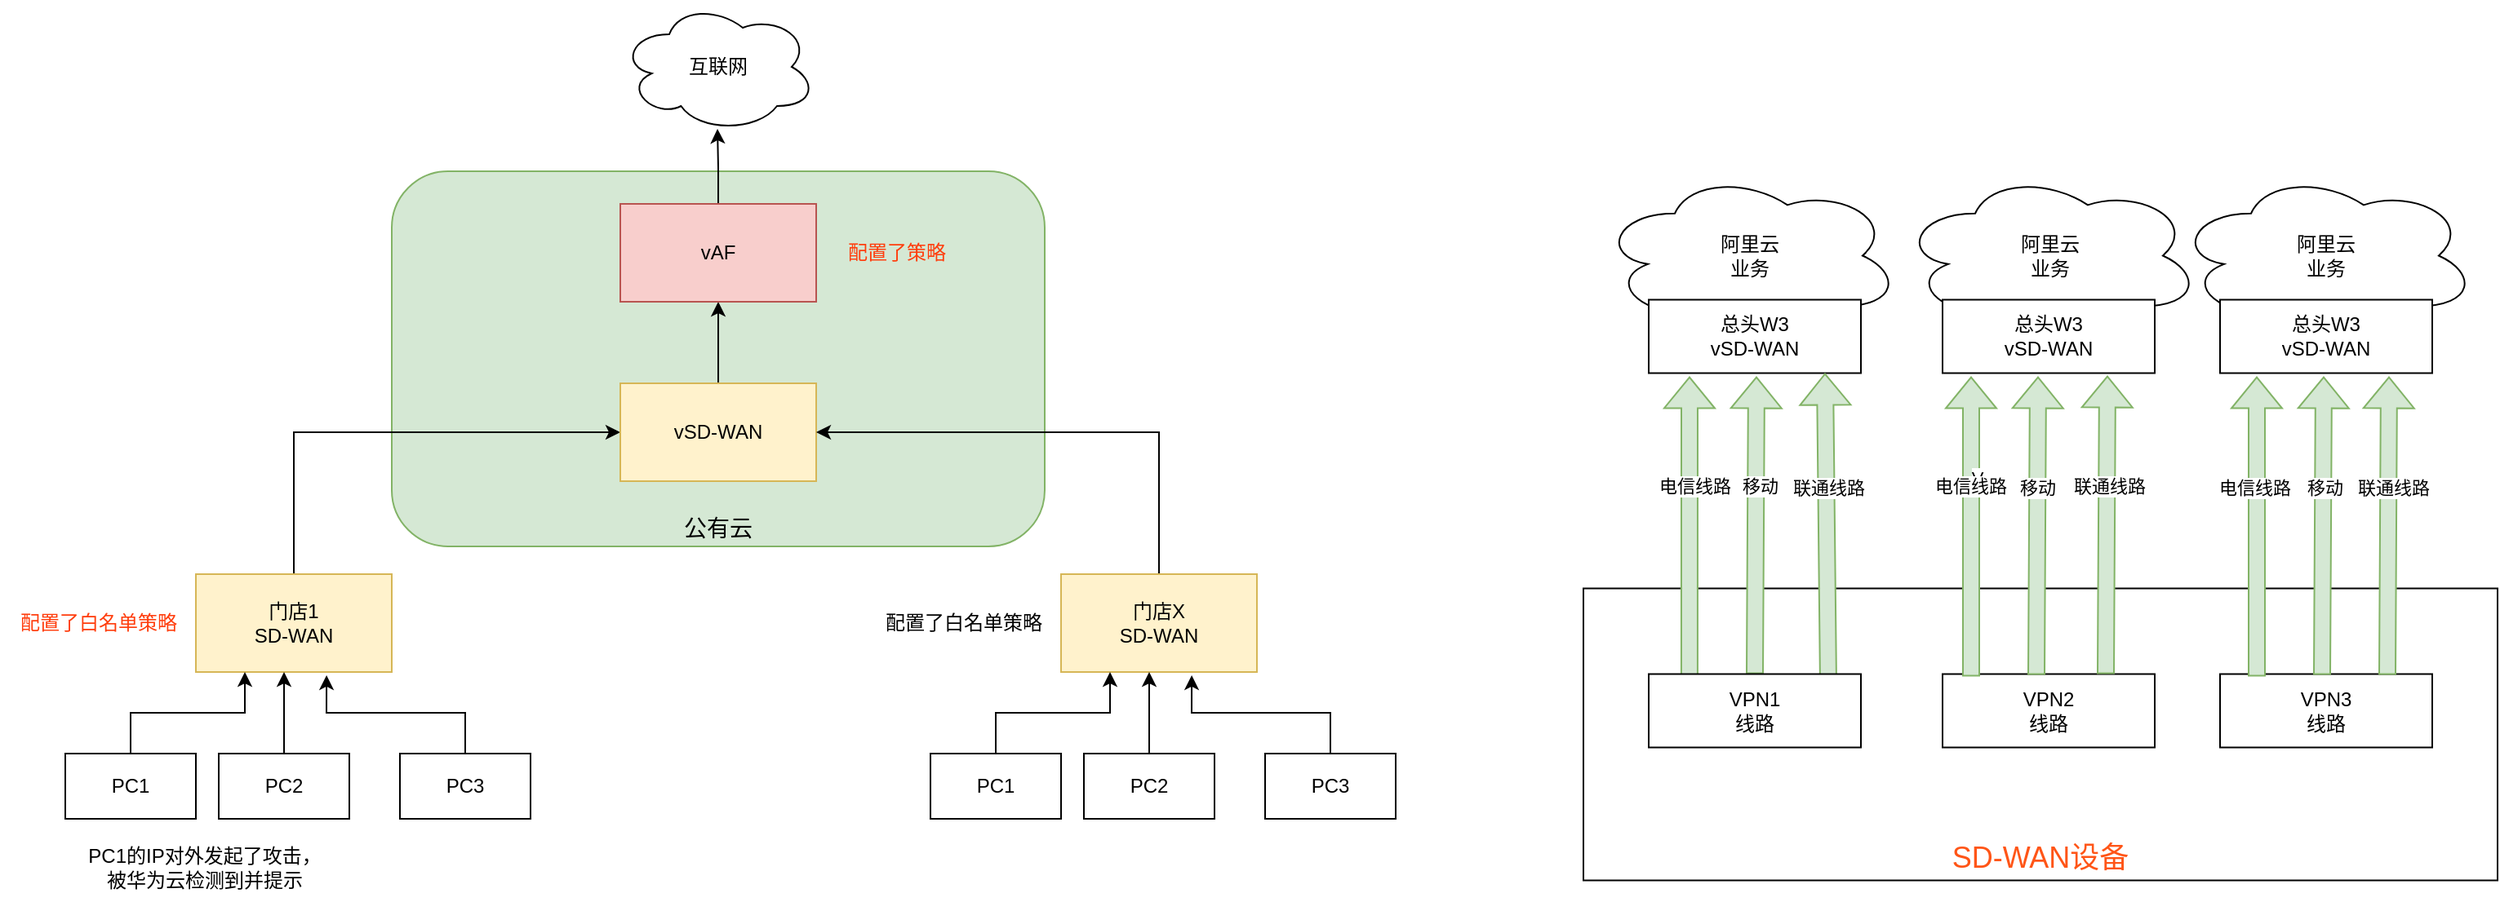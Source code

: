 <mxfile version="21.7.5" type="github">
  <diagram name="第 1 页" id="dxcAa4W-SWLmKXKb0Hz-">
    <mxGraphModel dx="1781" dy="1717" grid="1" gridSize="10" guides="1" tooltips="1" connect="1" arrows="1" fold="1" page="1" pageScale="1" pageWidth="827" pageHeight="1169" math="0" shadow="0">
      <root>
        <mxCell id="0" />
        <mxCell id="1" parent="0" />
        <mxCell id="29SdABc7wkxVLyjIRv6X-87" value="阿里云&lt;br&gt;业务" style="ellipse;shape=cloud;whiteSpace=wrap;html=1;verticalAlign=middle;" vertex="1" parent="1">
          <mxGeometry x="523" y="-1036" width="184" height="103.5" as="geometry" />
        </mxCell>
        <mxCell id="29SdABc7wkxVLyjIRv6X-86" value="阿里云&lt;br&gt;业务" style="ellipse;shape=cloud;whiteSpace=wrap;html=1;verticalAlign=middle;" vertex="1" parent="1">
          <mxGeometry x="354" y="-1036" width="184" height="103.5" as="geometry" />
        </mxCell>
        <mxCell id="29SdABc7wkxVLyjIRv6X-83" value="阿里云&lt;br&gt;业务" style="ellipse;shape=cloud;whiteSpace=wrap;html=1;verticalAlign=middle;" vertex="1" parent="1">
          <mxGeometry x="170" y="-1036" width="184" height="103.5" as="geometry" />
        </mxCell>
        <mxCell id="29SdABc7wkxVLyjIRv6X-35" value="&lt;font style=&quot;font-size: 18px;&quot;&gt;SD-WAN设备&lt;/font&gt;" style="rounded=0;whiteSpace=wrap;html=1;verticalAlign=bottom;fontColor=#FF5517;" vertex="1" parent="1">
          <mxGeometry x="160" y="-780.25" width="560" height="179" as="geometry" />
        </mxCell>
        <mxCell id="29SdABc7wkxVLyjIRv6X-17" value="&lt;font style=&quot;font-size: 14px;&quot;&gt;公有云&lt;/font&gt;" style="rounded=1;whiteSpace=wrap;html=1;verticalAlign=bottom;fillColor=#d5e8d4;strokeColor=#82b366;" vertex="1" parent="1">
          <mxGeometry x="-570" y="-1036" width="400" height="230" as="geometry" />
        </mxCell>
        <mxCell id="29SdABc7wkxVLyjIRv6X-15" style="edgeStyle=orthogonalEdgeStyle;rounded=0;orthogonalLoop=1;jettySize=auto;html=1;exitX=0.5;exitY=0;exitDx=0;exitDy=0;entryX=0;entryY=0.5;entryDx=0;entryDy=0;" edge="1" parent="1" source="29SdABc7wkxVLyjIRv6X-1" target="29SdABc7wkxVLyjIRv6X-13">
          <mxGeometry relative="1" as="geometry" />
        </mxCell>
        <mxCell id="29SdABc7wkxVLyjIRv6X-1" value="门店1&lt;br&gt;SD-WAN" style="rounded=0;whiteSpace=wrap;html=1;fillColor=#fff2cc;strokeColor=#d6b656;" vertex="1" parent="1">
          <mxGeometry x="-690" y="-789" width="120" height="60" as="geometry" />
        </mxCell>
        <mxCell id="29SdABc7wkxVLyjIRv6X-8" style="edgeStyle=orthogonalEdgeStyle;rounded=0;orthogonalLoop=1;jettySize=auto;html=1;exitX=0.5;exitY=0;exitDx=0;exitDy=0;entryX=0.25;entryY=1;entryDx=0;entryDy=0;" edge="1" parent="1" source="29SdABc7wkxVLyjIRv6X-2" target="29SdABc7wkxVLyjIRv6X-1">
          <mxGeometry relative="1" as="geometry" />
        </mxCell>
        <mxCell id="29SdABc7wkxVLyjIRv6X-2" value="PC1" style="rounded=0;whiteSpace=wrap;html=1;" vertex="1" parent="1">
          <mxGeometry x="-770" y="-679" width="80" height="40" as="geometry" />
        </mxCell>
        <mxCell id="29SdABc7wkxVLyjIRv6X-7" style="edgeStyle=orthogonalEdgeStyle;rounded=0;orthogonalLoop=1;jettySize=auto;html=1;exitX=0.5;exitY=0;exitDx=0;exitDy=0;entryX=0.45;entryY=1;entryDx=0;entryDy=0;entryPerimeter=0;" edge="1" parent="1" source="29SdABc7wkxVLyjIRv6X-3" target="29SdABc7wkxVLyjIRv6X-1">
          <mxGeometry relative="1" as="geometry" />
        </mxCell>
        <mxCell id="29SdABc7wkxVLyjIRv6X-3" value="PC2" style="rounded=0;whiteSpace=wrap;html=1;" vertex="1" parent="1">
          <mxGeometry x="-676" y="-679" width="80" height="40" as="geometry" />
        </mxCell>
        <mxCell id="29SdABc7wkxVLyjIRv6X-9" style="edgeStyle=orthogonalEdgeStyle;rounded=0;orthogonalLoop=1;jettySize=auto;html=1;exitX=0.5;exitY=0;exitDx=0;exitDy=0;entryX=0.667;entryY=1.033;entryDx=0;entryDy=0;entryPerimeter=0;" edge="1" parent="1" source="29SdABc7wkxVLyjIRv6X-4" target="29SdABc7wkxVLyjIRv6X-1">
          <mxGeometry relative="1" as="geometry" />
        </mxCell>
        <mxCell id="29SdABc7wkxVLyjIRv6X-4" value="PC3" style="rounded=0;whiteSpace=wrap;html=1;" vertex="1" parent="1">
          <mxGeometry x="-565" y="-679" width="80" height="40" as="geometry" />
        </mxCell>
        <mxCell id="29SdABc7wkxVLyjIRv6X-29" style="edgeStyle=orthogonalEdgeStyle;rounded=0;orthogonalLoop=1;jettySize=auto;html=1;exitX=0.5;exitY=0;exitDx=0;exitDy=0;" edge="1" parent="1" source="29SdABc7wkxVLyjIRv6X-13" target="29SdABc7wkxVLyjIRv6X-14">
          <mxGeometry relative="1" as="geometry" />
        </mxCell>
        <mxCell id="29SdABc7wkxVLyjIRv6X-13" value="vSD-WAN" style="rounded=0;whiteSpace=wrap;html=1;fillColor=#fff2cc;strokeColor=#d6b656;" vertex="1" parent="1">
          <mxGeometry x="-430" y="-906" width="120" height="60" as="geometry" />
        </mxCell>
        <mxCell id="29SdABc7wkxVLyjIRv6X-31" style="edgeStyle=orthogonalEdgeStyle;rounded=0;orthogonalLoop=1;jettySize=auto;html=1;exitX=0.5;exitY=0;exitDx=0;exitDy=0;entryX=0.496;entryY=0.975;entryDx=0;entryDy=0;entryPerimeter=0;" edge="1" parent="1" source="29SdABc7wkxVLyjIRv6X-14" target="29SdABc7wkxVLyjIRv6X-30">
          <mxGeometry relative="1" as="geometry" />
        </mxCell>
        <mxCell id="29SdABc7wkxVLyjIRv6X-14" value="vAF" style="rounded=0;whiteSpace=wrap;html=1;fillColor=#f8cecc;strokeColor=#b85450;" vertex="1" parent="1">
          <mxGeometry x="-430" y="-1016" width="120" height="60" as="geometry" />
        </mxCell>
        <mxCell id="29SdABc7wkxVLyjIRv6X-28" style="edgeStyle=orthogonalEdgeStyle;rounded=0;orthogonalLoop=1;jettySize=auto;html=1;exitX=0.5;exitY=0;exitDx=0;exitDy=0;entryX=1;entryY=0.5;entryDx=0;entryDy=0;" edge="1" parent="1" source="29SdABc7wkxVLyjIRv6X-19" target="29SdABc7wkxVLyjIRv6X-13">
          <mxGeometry relative="1" as="geometry" />
        </mxCell>
        <mxCell id="29SdABc7wkxVLyjIRv6X-19" value="门店X&lt;br&gt;SD-WAN" style="rounded=0;whiteSpace=wrap;html=1;fillColor=#fff2cc;strokeColor=#d6b656;" vertex="1" parent="1">
          <mxGeometry x="-160" y="-789" width="120" height="60" as="geometry" />
        </mxCell>
        <mxCell id="29SdABc7wkxVLyjIRv6X-20" style="edgeStyle=orthogonalEdgeStyle;rounded=0;orthogonalLoop=1;jettySize=auto;html=1;exitX=0.5;exitY=0;exitDx=0;exitDy=0;entryX=0.25;entryY=1;entryDx=0;entryDy=0;" edge="1" parent="1" source="29SdABc7wkxVLyjIRv6X-21" target="29SdABc7wkxVLyjIRv6X-19">
          <mxGeometry relative="1" as="geometry" />
        </mxCell>
        <mxCell id="29SdABc7wkxVLyjIRv6X-21" value="PC1" style="rounded=0;whiteSpace=wrap;html=1;" vertex="1" parent="1">
          <mxGeometry x="-240" y="-679" width="80" height="40" as="geometry" />
        </mxCell>
        <mxCell id="29SdABc7wkxVLyjIRv6X-22" style="edgeStyle=orthogonalEdgeStyle;rounded=0;orthogonalLoop=1;jettySize=auto;html=1;exitX=0.5;exitY=0;exitDx=0;exitDy=0;entryX=0.45;entryY=1;entryDx=0;entryDy=0;entryPerimeter=0;" edge="1" parent="1" source="29SdABc7wkxVLyjIRv6X-23" target="29SdABc7wkxVLyjIRv6X-19">
          <mxGeometry relative="1" as="geometry" />
        </mxCell>
        <mxCell id="29SdABc7wkxVLyjIRv6X-23" value="PC2" style="rounded=0;whiteSpace=wrap;html=1;" vertex="1" parent="1">
          <mxGeometry x="-146" y="-679" width="80" height="40" as="geometry" />
        </mxCell>
        <mxCell id="29SdABc7wkxVLyjIRv6X-24" style="edgeStyle=orthogonalEdgeStyle;rounded=0;orthogonalLoop=1;jettySize=auto;html=1;exitX=0.5;exitY=0;exitDx=0;exitDy=0;entryX=0.667;entryY=1.033;entryDx=0;entryDy=0;entryPerimeter=0;" edge="1" parent="1" source="29SdABc7wkxVLyjIRv6X-25" target="29SdABc7wkxVLyjIRv6X-19">
          <mxGeometry relative="1" as="geometry" />
        </mxCell>
        <mxCell id="29SdABc7wkxVLyjIRv6X-25" value="PC3" style="rounded=0;whiteSpace=wrap;html=1;" vertex="1" parent="1">
          <mxGeometry x="-35" y="-679" width="80" height="40" as="geometry" />
        </mxCell>
        <mxCell id="29SdABc7wkxVLyjIRv6X-26" value="配置了白名单策略" style="text;html=1;align=center;verticalAlign=middle;resizable=0;points=[];autosize=1;strokeColor=none;fillColor=none;" vertex="1" parent="1">
          <mxGeometry x="-280" y="-774" width="120" height="30" as="geometry" />
        </mxCell>
        <mxCell id="29SdABc7wkxVLyjIRv6X-30" value="互联网" style="ellipse;shape=cloud;whiteSpace=wrap;html=1;" vertex="1" parent="1">
          <mxGeometry x="-430" y="-1140" width="120" height="80" as="geometry" />
        </mxCell>
        <mxCell id="29SdABc7wkxVLyjIRv6X-32" value="配置了策略" style="text;html=1;align=center;verticalAlign=middle;resizable=0;points=[];autosize=1;strokeColor=none;fillColor=none;fontColor=#FF3D0D;" vertex="1" parent="1">
          <mxGeometry x="-301" y="-1001" width="80" height="30" as="geometry" />
        </mxCell>
        <mxCell id="29SdABc7wkxVLyjIRv6X-33" value="PC1的IP对外发起了攻击，&lt;br&gt;被华为云检测到并提示" style="text;html=1;align=center;verticalAlign=middle;resizable=0;points=[];autosize=1;" vertex="1" parent="1">
          <mxGeometry x="-770" y="-629" width="170" height="40" as="geometry" />
        </mxCell>
        <mxCell id="29SdABc7wkxVLyjIRv6X-34" value="配置了白名单策略" style="text;html=1;align=center;verticalAlign=middle;resizable=0;points=[];autosize=1;strokeColor=none;fillColor=none;fontColor=#FF3D0D;" vertex="1" parent="1">
          <mxGeometry x="-810" y="-774" width="120" height="30" as="geometry" />
        </mxCell>
        <mxCell id="29SdABc7wkxVLyjIRv6X-40" value="总头W3&lt;br style=&quot;border-color: var(--border-color);&quot;&gt;vSD-WAN" style="rounded=0;whiteSpace=wrap;html=1;" vertex="1" parent="1">
          <mxGeometry x="200" y="-957.25" width="130" height="45" as="geometry" />
        </mxCell>
        <mxCell id="29SdABc7wkxVLyjIRv6X-55" value="" style="shape=flexArrow;endArrow=classic;html=1;rounded=0;exitX=0.192;exitY=0.033;exitDx=0;exitDy=0;exitPerimeter=0;fillColor=#d5e8d4;strokeColor=#82b366;" edge="1" parent="1" source="29SdABc7wkxVLyjIRv6X-59">
          <mxGeometry width="50" height="50" relative="1" as="geometry">
            <mxPoint x="228" y="-759.26" as="sourcePoint" />
            <mxPoint x="225" y="-910.25" as="targetPoint" />
          </mxGeometry>
        </mxCell>
        <mxCell id="29SdABc7wkxVLyjIRv6X-73" value="电信线路" style="edgeLabel;html=1;align=center;verticalAlign=middle;resizable=0;points=[];" vertex="1" connectable="0" parent="29SdABc7wkxVLyjIRv6X-55">
          <mxGeometry x="0.272" y="-3" relative="1" as="geometry">
            <mxPoint as="offset" />
          </mxGeometry>
        </mxCell>
        <mxCell id="29SdABc7wkxVLyjIRv6X-57" value="" style="shape=flexArrow;endArrow=classic;html=1;rounded=0;exitX=0.5;exitY=0;exitDx=0;exitDy=0;fillColor=#d5e8d4;strokeColor=#82b366;" edge="1" parent="1" source="29SdABc7wkxVLyjIRv6X-59">
          <mxGeometry width="50" height="50" relative="1" as="geometry">
            <mxPoint x="266" y="-761.25" as="sourcePoint" />
            <mxPoint x="266" y="-910.25" as="targetPoint" />
          </mxGeometry>
        </mxCell>
        <mxCell id="29SdABc7wkxVLyjIRv6X-74" value="移动" style="edgeLabel;html=1;align=center;verticalAlign=middle;resizable=0;points=[];" vertex="1" connectable="0" parent="29SdABc7wkxVLyjIRv6X-57">
          <mxGeometry x="0.266" y="-2" relative="1" as="geometry">
            <mxPoint as="offset" />
          </mxGeometry>
        </mxCell>
        <mxCell id="29SdABc7wkxVLyjIRv6X-58" value="" style="shape=flexArrow;endArrow=classic;html=1;rounded=0;fillColor=#d5e8d4;strokeColor=#82b366;" edge="1" parent="1">
          <mxGeometry width="50" height="50" relative="1" as="geometry">
            <mxPoint x="310" y="-721.25" as="sourcePoint" />
            <mxPoint x="308" y="-912.25" as="targetPoint" />
          </mxGeometry>
        </mxCell>
        <mxCell id="29SdABc7wkxVLyjIRv6X-75" value="联通线路" style="edgeLabel;html=1;align=center;verticalAlign=middle;resizable=0;points=[];" vertex="1" connectable="0" parent="29SdABc7wkxVLyjIRv6X-58">
          <mxGeometry x="0.298" y="-1" relative="1" as="geometry">
            <mxPoint y="3" as="offset" />
          </mxGeometry>
        </mxCell>
        <mxCell id="29SdABc7wkxVLyjIRv6X-59" value="VPN1&lt;br&gt;线路" style="rounded=0;whiteSpace=wrap;html=1;" vertex="1" parent="1">
          <mxGeometry x="200" y="-727.75" width="130" height="45" as="geometry" />
        </mxCell>
        <mxCell id="29SdABc7wkxVLyjIRv6X-60" value="总头W3&lt;br style=&quot;border-color: var(--border-color);&quot;&gt;vSD-WAN" style="rounded=0;whiteSpace=wrap;html=1;" vertex="1" parent="1">
          <mxGeometry x="380" y="-957.25" width="130" height="45" as="geometry" />
        </mxCell>
        <mxCell id="29SdABc7wkxVLyjIRv6X-61" value="总头W3&lt;br&gt;vSD-WAN" style="rounded=0;whiteSpace=wrap;html=1;" vertex="1" parent="1">
          <mxGeometry x="550" y="-957.25" width="130" height="45" as="geometry" />
        </mxCell>
        <mxCell id="29SdABc7wkxVLyjIRv6X-62" value="VPN2&lt;br&gt;线路" style="rounded=0;whiteSpace=wrap;html=1;" vertex="1" parent="1">
          <mxGeometry x="380" y="-727.75" width="130" height="45" as="geometry" />
        </mxCell>
        <mxCell id="29SdABc7wkxVLyjIRv6X-63" value="VPN3&lt;br&gt;线路" style="rounded=0;whiteSpace=wrap;html=1;" vertex="1" parent="1">
          <mxGeometry x="550" y="-727.75" width="130" height="45" as="geometry" />
        </mxCell>
        <mxCell id="29SdABc7wkxVLyjIRv6X-64" value="" style="shape=flexArrow;endArrow=classic;html=1;rounded=0;exitX=0.192;exitY=0.033;exitDx=0;exitDy=0;exitPerimeter=0;fillColor=#d5e8d4;strokeColor=#82b366;" edge="1" parent="1">
          <mxGeometry width="50" height="50" relative="1" as="geometry">
            <mxPoint x="397.5" y="-726.25" as="sourcePoint" />
            <mxPoint x="397.5" y="-910.25" as="targetPoint" />
          </mxGeometry>
        </mxCell>
        <mxCell id="29SdABc7wkxVLyjIRv6X-76" value="V" style="edgeLabel;html=1;align=center;verticalAlign=middle;resizable=0;points=[];" vertex="1" connectable="0" parent="29SdABc7wkxVLyjIRv6X-64">
          <mxGeometry x="0.326" y="-2" relative="1" as="geometry">
            <mxPoint x="1" as="offset" />
          </mxGeometry>
        </mxCell>
        <mxCell id="29SdABc7wkxVLyjIRv6X-77" value="电信线路" style="edgeLabel;html=1;align=center;verticalAlign=middle;resizable=0;points=[];" vertex="1" connectable="0" parent="29SdABc7wkxVLyjIRv6X-64">
          <mxGeometry x="0.315" y="-7" relative="1" as="geometry">
            <mxPoint x="-8" y="4" as="offset" />
          </mxGeometry>
        </mxCell>
        <mxCell id="29SdABc7wkxVLyjIRv6X-65" value="" style="shape=flexArrow;endArrow=classic;html=1;rounded=0;exitX=0.5;exitY=0;exitDx=0;exitDy=0;fillColor=#d5e8d4;strokeColor=#82b366;" edge="1" parent="1">
          <mxGeometry width="50" height="50" relative="1" as="geometry">
            <mxPoint x="437.5" y="-727.25" as="sourcePoint" />
            <mxPoint x="438.5" y="-910.25" as="targetPoint" />
          </mxGeometry>
        </mxCell>
        <mxCell id="29SdABc7wkxVLyjIRv6X-78" value="移动" style="edgeLabel;html=1;align=center;verticalAlign=middle;resizable=0;points=[];" vertex="1" connectable="0" parent="29SdABc7wkxVLyjIRv6X-65">
          <mxGeometry x="0.257" y="1" relative="1" as="geometry">
            <mxPoint x="1" as="offset" />
          </mxGeometry>
        </mxCell>
        <mxCell id="29SdABc7wkxVLyjIRv6X-67" value="" style="shape=flexArrow;endArrow=classic;html=1;rounded=0;exitX=0.192;exitY=0.033;exitDx=0;exitDy=0;exitPerimeter=0;fillColor=#d5e8d4;strokeColor=#82b366;" edge="1" parent="1">
          <mxGeometry width="50" height="50" relative="1" as="geometry">
            <mxPoint x="572.5" y="-726.25" as="sourcePoint" />
            <mxPoint x="572.5" y="-910.25" as="targetPoint" />
          </mxGeometry>
        </mxCell>
        <mxCell id="29SdABc7wkxVLyjIRv6X-80" value="电信线路" style="edgeLabel;html=1;align=center;verticalAlign=middle;resizable=0;points=[];" vertex="1" connectable="0" parent="29SdABc7wkxVLyjIRv6X-67">
          <mxGeometry x="0.293" y="2" relative="1" as="geometry">
            <mxPoint y="3" as="offset" />
          </mxGeometry>
        </mxCell>
        <mxCell id="29SdABc7wkxVLyjIRv6X-68" value="" style="shape=flexArrow;endArrow=classic;html=1;rounded=0;exitX=0.5;exitY=0;exitDx=0;exitDy=0;fillColor=#d5e8d4;strokeColor=#82b366;" edge="1" parent="1">
          <mxGeometry width="50" height="50" relative="1" as="geometry">
            <mxPoint x="612.5" y="-727.25" as="sourcePoint" />
            <mxPoint x="613.5" y="-910.25" as="targetPoint" />
          </mxGeometry>
        </mxCell>
        <mxCell id="29SdABc7wkxVLyjIRv6X-81" value="移动" style="edgeLabel;html=1;align=center;verticalAlign=middle;resizable=0;points=[];" vertex="1" connectable="0" parent="29SdABc7wkxVLyjIRv6X-68">
          <mxGeometry x="0.29" y="-2" relative="1" as="geometry">
            <mxPoint x="-1" y="3" as="offset" />
          </mxGeometry>
        </mxCell>
        <mxCell id="29SdABc7wkxVLyjIRv6X-70" value="" style="shape=flexArrow;endArrow=classic;html=1;rounded=0;exitX=0.5;exitY=0;exitDx=0;exitDy=0;fillColor=#d5e8d4;strokeColor=#82b366;" edge="1" parent="1">
          <mxGeometry width="50" height="50" relative="1" as="geometry">
            <mxPoint x="652.5" y="-727.25" as="sourcePoint" />
            <mxPoint x="653.5" y="-910.25" as="targetPoint" />
          </mxGeometry>
        </mxCell>
        <mxCell id="29SdABc7wkxVLyjIRv6X-82" value="联通线路" style="edgeLabel;html=1;align=center;verticalAlign=middle;resizable=0;points=[];" vertex="1" connectable="0" parent="29SdABc7wkxVLyjIRv6X-70">
          <mxGeometry x="0.246" relative="1" as="geometry">
            <mxPoint x="3" y="-1" as="offset" />
          </mxGeometry>
        </mxCell>
        <mxCell id="29SdABc7wkxVLyjIRv6X-71" value="" style="shape=flexArrow;endArrow=classic;html=1;rounded=0;exitX=0.5;exitY=0;exitDx=0;exitDy=0;fillColor=#d5e8d4;strokeColor=#82b366;" edge="1" parent="1">
          <mxGeometry width="50" height="50" relative="1" as="geometry">
            <mxPoint x="480" y="-727.75" as="sourcePoint" />
            <mxPoint x="481" y="-910.75" as="targetPoint" />
          </mxGeometry>
        </mxCell>
        <mxCell id="29SdABc7wkxVLyjIRv6X-79" value="联通线路" style="edgeLabel;html=1;align=center;verticalAlign=middle;resizable=0;points=[];" vertex="1" connectable="0" parent="29SdABc7wkxVLyjIRv6X-71">
          <mxGeometry x="0.284" y="1" relative="1" as="geometry">
            <mxPoint x="2" y="2" as="offset" />
          </mxGeometry>
        </mxCell>
      </root>
    </mxGraphModel>
  </diagram>
</mxfile>
